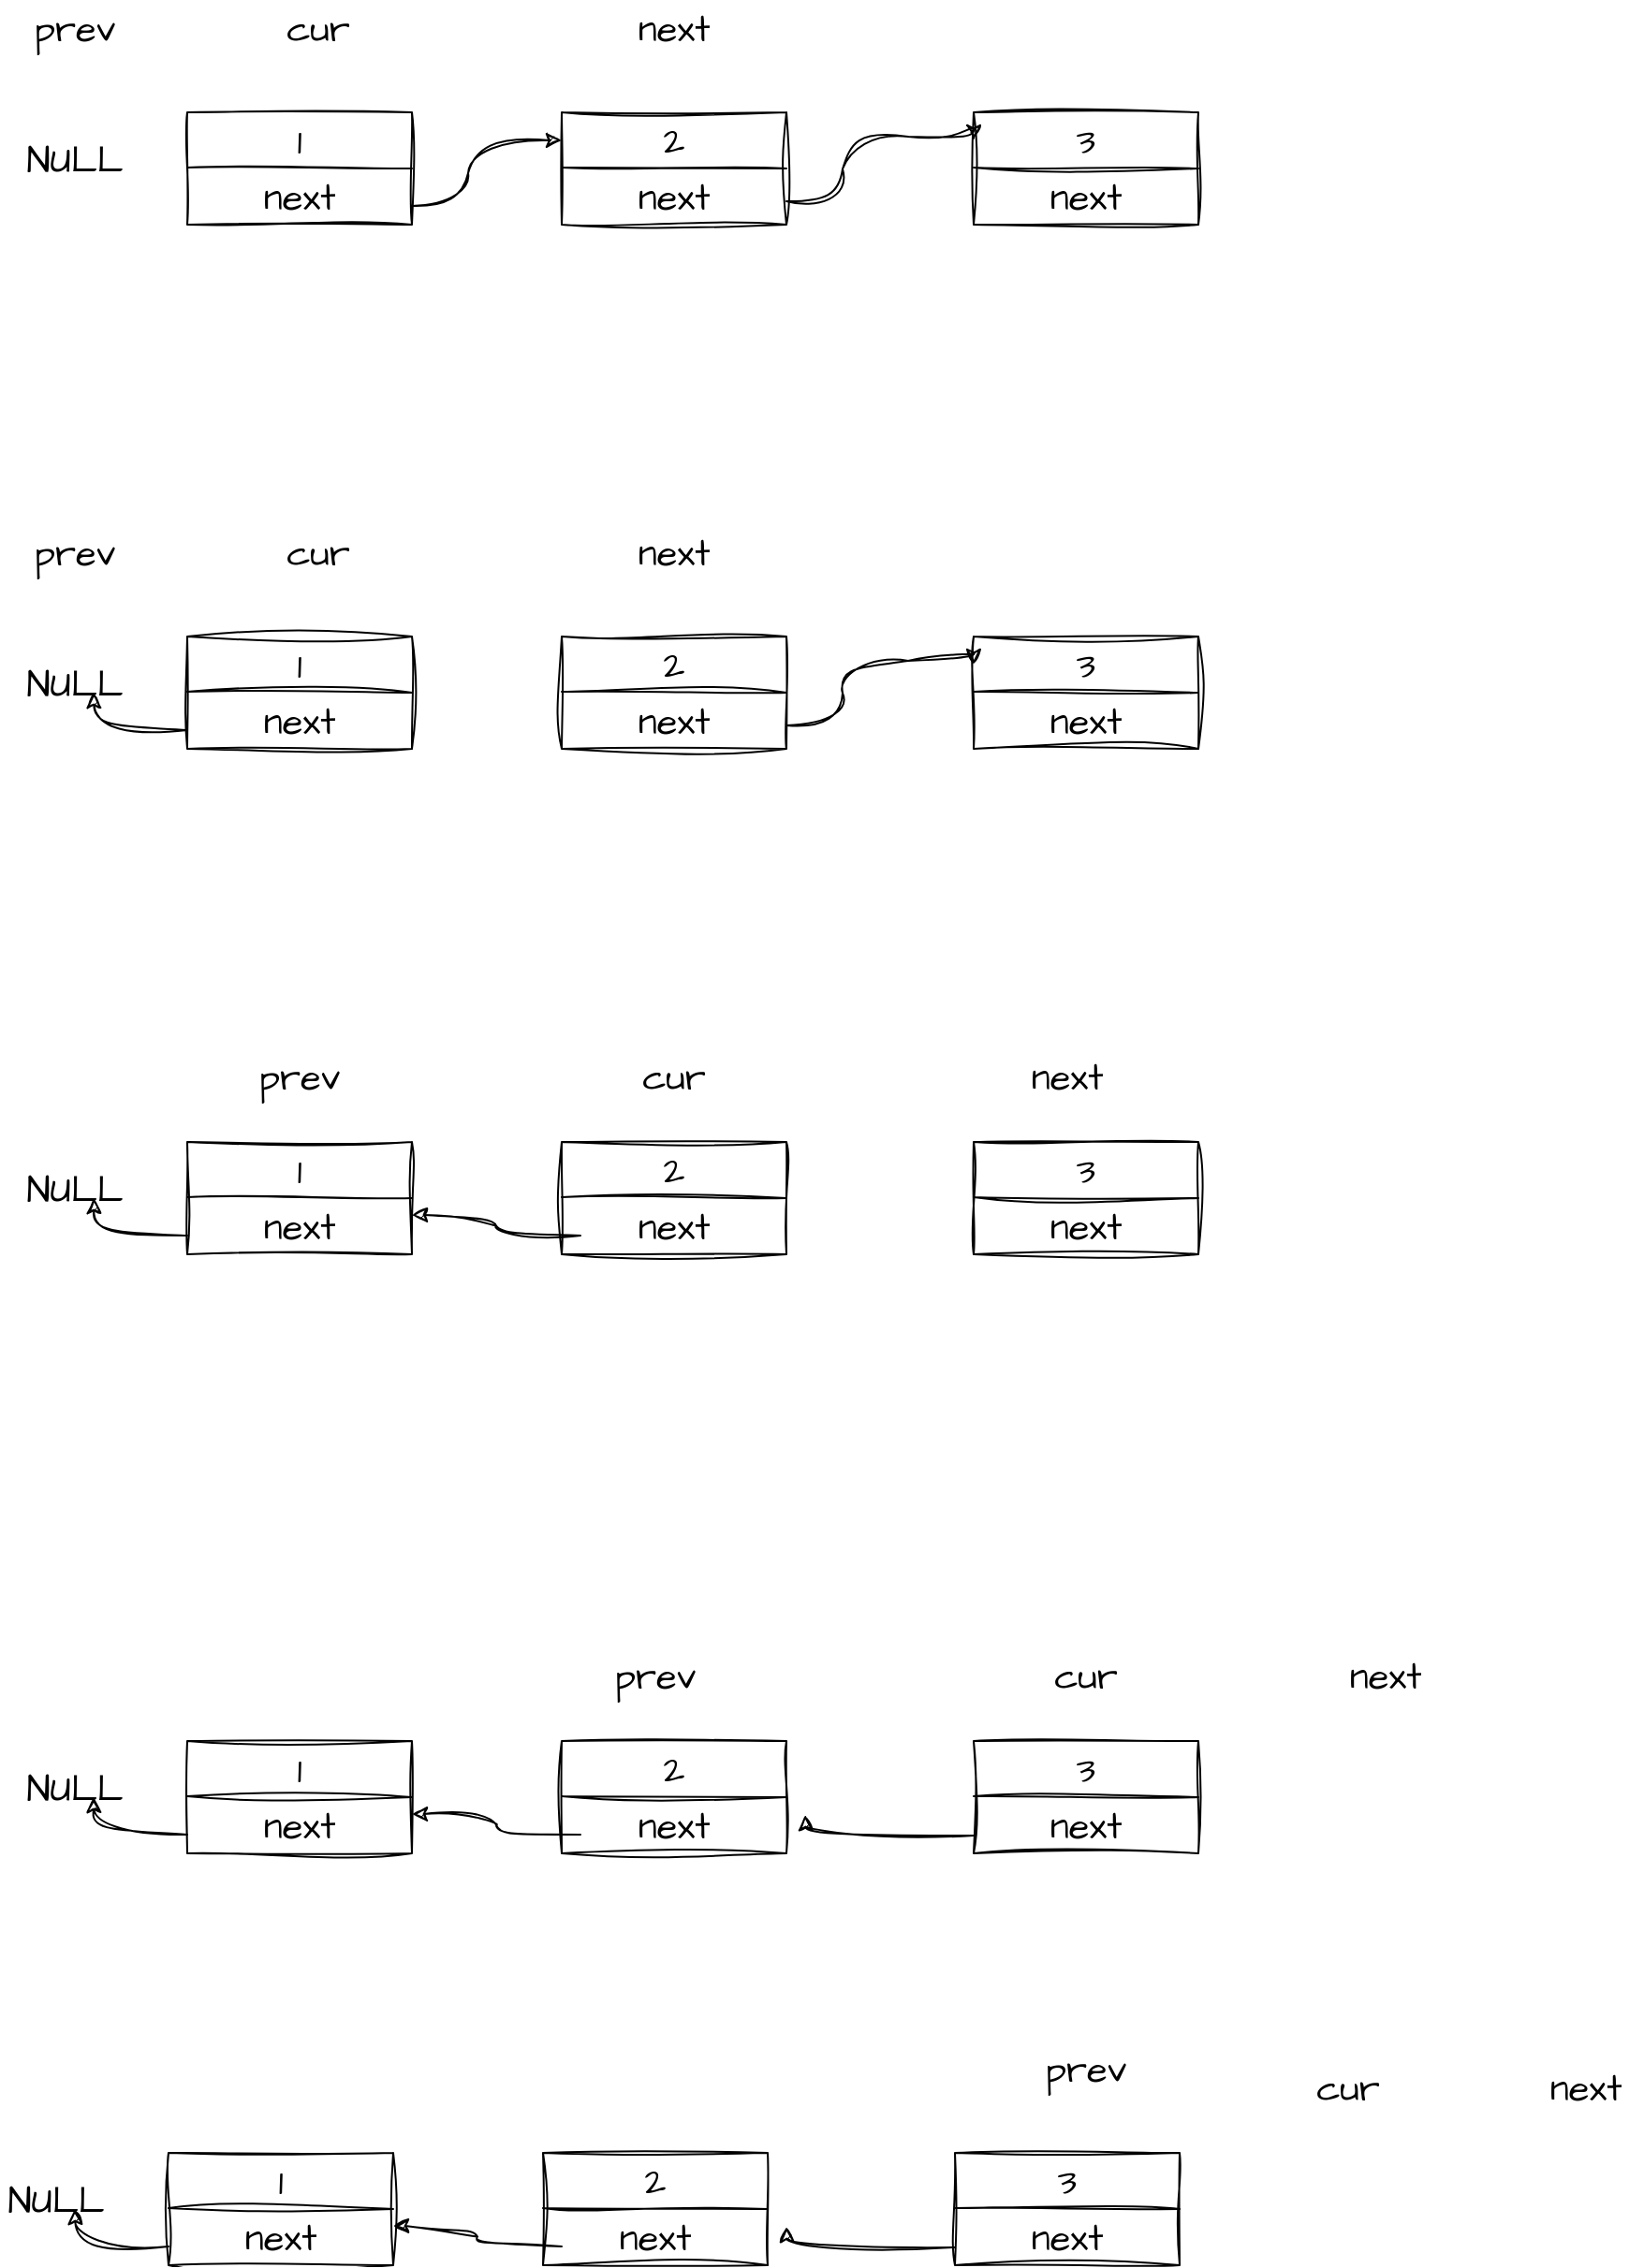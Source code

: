 <mxfile version="21.0.6" type="device"><diagram name="第 1 页" id="1_u7BaS7xR_lzAAeggaS"><mxGraphModel dx="1627" dy="834" grid="1" gridSize="10" guides="1" tooltips="1" connect="1" arrows="1" fold="1" page="1" pageScale="1" pageWidth="827" pageHeight="1169" math="0" shadow="0"><root><mxCell id="0"/><mxCell id="1" parent="0"/><mxCell id="E-S1RK4vqD3sLMnM65xo-1" value="" style="rounded=0;whiteSpace=wrap;html=1;sketch=1;hachureGap=4;jiggle=2;curveFitting=1;fontFamily=Architects Daughter;fontSource=https%3A%2F%2Ffonts.googleapis.com%2Fcss%3Ffamily%3DArchitects%2BDaughter;fontSize=20;" vertex="1" parent="1"><mxGeometry x="110" y="270" width="120" height="60" as="geometry"/></mxCell><mxCell id="E-S1RK4vqD3sLMnM65xo-4" value="" style="rounded=0;whiteSpace=wrap;html=1;sketch=1;hachureGap=4;jiggle=2;curveFitting=1;fontFamily=Architects Daughter;fontSource=https%3A%2F%2Ffonts.googleapis.com%2Fcss%3Ffamily%3DArchitects%2BDaughter;fontSize=20;" vertex="1" parent="1"><mxGeometry x="310" y="270" width="120" height="60" as="geometry"/></mxCell><mxCell id="E-S1RK4vqD3sLMnM65xo-5" value="" style="rounded=0;whiteSpace=wrap;html=1;sketch=1;hachureGap=4;jiggle=2;curveFitting=1;fontFamily=Architects Daughter;fontSource=https%3A%2F%2Ffonts.googleapis.com%2Fcss%3Ffamily%3DArchitects%2BDaughter;fontSize=20;" vertex="1" parent="1"><mxGeometry x="530" y="270" width="120" height="60" as="geometry"/></mxCell><mxCell id="E-S1RK4vqD3sLMnM65xo-17" value="" style="endArrow=none;html=1;rounded=0;sketch=1;hachureGap=4;jiggle=2;curveFitting=1;fontFamily=Architects Daughter;fontSource=https%3A%2F%2Ffonts.googleapis.com%2Fcss%3Ffamily%3DArchitects%2BDaughter;fontSize=16;" edge="1" parent="1"><mxGeometry width="50" height="50" relative="1" as="geometry"><mxPoint x="110" y="299.5" as="sourcePoint"/><mxPoint x="230" y="300" as="targetPoint"/></mxGeometry></mxCell><mxCell id="E-S1RK4vqD3sLMnM65xo-20" value="" style="endArrow=none;html=1;rounded=0;sketch=1;hachureGap=4;jiggle=2;curveFitting=1;fontFamily=Architects Daughter;fontSource=https%3A%2F%2Ffonts.googleapis.com%2Fcss%3Ffamily%3DArchitects%2BDaughter;fontSize=16;" edge="1" parent="1"><mxGeometry width="50" height="50" relative="1" as="geometry"><mxPoint x="310" y="299.5" as="sourcePoint"/><mxPoint x="430" y="300" as="targetPoint"/></mxGeometry></mxCell><mxCell id="E-S1RK4vqD3sLMnM65xo-21" value="" style="endArrow=none;html=1;rounded=0;sketch=1;hachureGap=4;jiggle=2;curveFitting=1;fontFamily=Architects Daughter;fontSource=https%3A%2F%2Ffonts.googleapis.com%2Fcss%3Ffamily%3DArchitects%2BDaughter;fontSize=16;" edge="1" parent="1"><mxGeometry width="50" height="50" relative="1" as="geometry"><mxPoint x="530" y="299.5" as="sourcePoint"/><mxPoint x="650" y="300" as="targetPoint"/></mxGeometry></mxCell><mxCell id="E-S1RK4vqD3sLMnM65xo-22" value="1" style="text;html=1;strokeColor=none;fillColor=none;align=center;verticalAlign=middle;whiteSpace=wrap;rounded=0;fontSize=20;fontFamily=Architects Daughter;" vertex="1" parent="1"><mxGeometry x="140" y="270" width="60" height="30" as="geometry"/></mxCell><mxCell id="E-S1RK4vqD3sLMnM65xo-23" value="next" style="text;html=1;strokeColor=none;fillColor=none;align=center;verticalAlign=middle;whiteSpace=wrap;rounded=0;fontSize=20;fontFamily=Architects Daughter;" vertex="1" parent="1"><mxGeometry x="140" y="300" width="60" height="30" as="geometry"/></mxCell><mxCell id="E-S1RK4vqD3sLMnM65xo-24" value="2" style="text;html=1;strokeColor=none;fillColor=none;align=center;verticalAlign=middle;whiteSpace=wrap;rounded=0;fontSize=20;fontFamily=Architects Daughter;" vertex="1" parent="1"><mxGeometry x="340" y="270" width="60" height="30" as="geometry"/></mxCell><mxCell id="E-S1RK4vqD3sLMnM65xo-25" value="next" style="text;html=1;strokeColor=none;fillColor=none;align=center;verticalAlign=middle;whiteSpace=wrap;rounded=0;fontSize=20;fontFamily=Architects Daughter;" vertex="1" parent="1"><mxGeometry x="340" y="300" width="60" height="30" as="geometry"/></mxCell><mxCell id="E-S1RK4vqD3sLMnM65xo-26" value="3" style="text;html=1;strokeColor=none;fillColor=none;align=center;verticalAlign=middle;whiteSpace=wrap;rounded=0;fontSize=20;fontFamily=Architects Daughter;" vertex="1" parent="1"><mxGeometry x="560" y="270" width="60" height="30" as="geometry"/></mxCell><mxCell id="E-S1RK4vqD3sLMnM65xo-27" value="next" style="text;html=1;strokeColor=none;fillColor=none;align=center;verticalAlign=middle;whiteSpace=wrap;rounded=0;fontSize=20;fontFamily=Architects Daughter;" vertex="1" parent="1"><mxGeometry x="560" y="300" width="60" height="30" as="geometry"/></mxCell><mxCell id="E-S1RK4vqD3sLMnM65xo-41" value="prev" style="text;html=1;strokeColor=none;fillColor=none;align=center;verticalAlign=middle;whiteSpace=wrap;rounded=0;fontSize=20;fontFamily=Architects Daughter;" vertex="1" parent="1"><mxGeometry x="20" y="210" width="60" height="30" as="geometry"/></mxCell><mxCell id="E-S1RK4vqD3sLMnM65xo-42" value="cur" style="text;html=1;strokeColor=none;fillColor=none;align=center;verticalAlign=middle;whiteSpace=wrap;rounded=0;fontSize=20;fontFamily=Architects Daughter;" vertex="1" parent="1"><mxGeometry x="150" y="210" width="60" height="30" as="geometry"/></mxCell><mxCell id="E-S1RK4vqD3sLMnM65xo-43" value="next" style="text;strokeColor=none;align=center;fillColor=none;html=1;verticalAlign=middle;whiteSpace=wrap;rounded=0;fontSize=20;fontFamily=Architects Daughter;" vertex="1" parent="1"><mxGeometry x="340" y="210" width="60" height="30" as="geometry"/></mxCell><mxCell id="E-S1RK4vqD3sLMnM65xo-45" value="NULL" style="text;html=1;strokeColor=none;fillColor=none;align=center;verticalAlign=middle;whiteSpace=wrap;rounded=0;fontSize=20;fontFamily=Architects Daughter;" vertex="1" parent="1"><mxGeometry x="20" y="280" width="60" height="30" as="geometry"/></mxCell><mxCell id="E-S1RK4vqD3sLMnM65xo-46" value="" style="endArrow=classic;html=1;rounded=0;sketch=1;hachureGap=4;jiggle=2;curveFitting=1;fontFamily=Architects Daughter;fontSource=https%3A%2F%2Ffonts.googleapis.com%2Fcss%3Ffamily%3DArchitects%2BDaughter;fontSize=16;edgeStyle=orthogonalEdgeStyle;curved=1;entryX=0;entryY=0.25;entryDx=0;entryDy=0;" edge="1" parent="1" target="E-S1RK4vqD3sLMnM65xo-4"><mxGeometry width="50" height="50" relative="1" as="geometry"><mxPoint x="230" y="320" as="sourcePoint"/><mxPoint x="280" y="270" as="targetPoint"/><Array as="points"><mxPoint x="260" y="320"/><mxPoint x="260" y="285"/></Array></mxGeometry></mxCell><mxCell id="E-S1RK4vqD3sLMnM65xo-47" value="" style="endArrow=classic;html=1;rounded=0;sketch=1;hachureGap=4;jiggle=2;curveFitting=1;fontFamily=Architects Daughter;fontSource=https%3A%2F%2Ffonts.googleapis.com%2Fcss%3Ffamily%3DArchitects%2BDaughter;fontSize=16;edgeStyle=orthogonalEdgeStyle;curved=1;entryX=0;entryY=0.25;entryDx=0;entryDy=0;" edge="1" parent="1" target="E-S1RK4vqD3sLMnM65xo-5"><mxGeometry width="50" height="50" relative="1" as="geometry"><mxPoint x="430" y="317.5" as="sourcePoint"/><mxPoint x="510" y="282.5" as="targetPoint"/><Array as="points"><mxPoint x="460" y="318"/><mxPoint x="460" y="283"/><mxPoint x="530" y="283"/></Array></mxGeometry></mxCell><mxCell id="E-S1RK4vqD3sLMnM65xo-66" value="" style="rounded=0;whiteSpace=wrap;html=1;sketch=1;hachureGap=4;jiggle=2;curveFitting=1;fontFamily=Architects Daughter;fontSource=https%3A%2F%2Ffonts.googleapis.com%2Fcss%3Ffamily%3DArchitects%2BDaughter;fontSize=20;" vertex="1" parent="1"><mxGeometry x="110" y="550" width="120" height="60" as="geometry"/></mxCell><mxCell id="E-S1RK4vqD3sLMnM65xo-67" value="" style="rounded=0;whiteSpace=wrap;html=1;sketch=1;hachureGap=4;jiggle=2;curveFitting=1;fontFamily=Architects Daughter;fontSource=https%3A%2F%2Ffonts.googleapis.com%2Fcss%3Ffamily%3DArchitects%2BDaughter;fontSize=20;" vertex="1" parent="1"><mxGeometry x="310" y="550" width="120" height="60" as="geometry"/></mxCell><mxCell id="E-S1RK4vqD3sLMnM65xo-68" value="" style="rounded=0;whiteSpace=wrap;html=1;sketch=1;hachureGap=4;jiggle=2;curveFitting=1;fontFamily=Architects Daughter;fontSource=https%3A%2F%2Ffonts.googleapis.com%2Fcss%3Ffamily%3DArchitects%2BDaughter;fontSize=20;" vertex="1" parent="1"><mxGeometry x="530" y="550" width="120" height="60" as="geometry"/></mxCell><mxCell id="E-S1RK4vqD3sLMnM65xo-69" value="" style="endArrow=none;html=1;rounded=0;sketch=1;hachureGap=4;jiggle=2;curveFitting=1;fontFamily=Architects Daughter;fontSource=https%3A%2F%2Ffonts.googleapis.com%2Fcss%3Ffamily%3DArchitects%2BDaughter;fontSize=16;" edge="1" parent="1"><mxGeometry width="50" height="50" relative="1" as="geometry"><mxPoint x="110" y="579.5" as="sourcePoint"/><mxPoint x="230" y="580" as="targetPoint"/></mxGeometry></mxCell><mxCell id="E-S1RK4vqD3sLMnM65xo-70" value="" style="endArrow=none;html=1;rounded=0;sketch=1;hachureGap=4;jiggle=2;curveFitting=1;fontFamily=Architects Daughter;fontSource=https%3A%2F%2Ffonts.googleapis.com%2Fcss%3Ffamily%3DArchitects%2BDaughter;fontSize=16;" edge="1" parent="1"><mxGeometry width="50" height="50" relative="1" as="geometry"><mxPoint x="310" y="579.5" as="sourcePoint"/><mxPoint x="430" y="580" as="targetPoint"/></mxGeometry></mxCell><mxCell id="E-S1RK4vqD3sLMnM65xo-71" value="" style="endArrow=none;html=1;rounded=0;sketch=1;hachureGap=4;jiggle=2;curveFitting=1;fontFamily=Architects Daughter;fontSource=https%3A%2F%2Ffonts.googleapis.com%2Fcss%3Ffamily%3DArchitects%2BDaughter;fontSize=16;" edge="1" parent="1"><mxGeometry width="50" height="50" relative="1" as="geometry"><mxPoint x="530" y="579.5" as="sourcePoint"/><mxPoint x="650" y="580" as="targetPoint"/></mxGeometry></mxCell><mxCell id="E-S1RK4vqD3sLMnM65xo-72" value="1" style="text;html=1;strokeColor=none;fillColor=none;align=center;verticalAlign=middle;whiteSpace=wrap;rounded=0;fontSize=20;fontFamily=Architects Daughter;" vertex="1" parent="1"><mxGeometry x="140" y="550" width="60" height="30" as="geometry"/></mxCell><mxCell id="E-S1RK4vqD3sLMnM65xo-73" value="next" style="text;html=1;strokeColor=none;fillColor=none;align=center;verticalAlign=middle;whiteSpace=wrap;rounded=0;fontSize=20;fontFamily=Architects Daughter;" vertex="1" parent="1"><mxGeometry x="140" y="580" width="60" height="30" as="geometry"/></mxCell><mxCell id="E-S1RK4vqD3sLMnM65xo-74" value="2" style="text;html=1;strokeColor=none;fillColor=none;align=center;verticalAlign=middle;whiteSpace=wrap;rounded=0;fontSize=20;fontFamily=Architects Daughter;" vertex="1" parent="1"><mxGeometry x="340" y="550" width="60" height="30" as="geometry"/></mxCell><mxCell id="E-S1RK4vqD3sLMnM65xo-75" value="next" style="text;html=1;strokeColor=none;fillColor=none;align=center;verticalAlign=middle;whiteSpace=wrap;rounded=0;fontSize=20;fontFamily=Architects Daughter;" vertex="1" parent="1"><mxGeometry x="340" y="580" width="60" height="30" as="geometry"/></mxCell><mxCell id="E-S1RK4vqD3sLMnM65xo-76" value="3" style="text;html=1;strokeColor=none;fillColor=none;align=center;verticalAlign=middle;whiteSpace=wrap;rounded=0;fontSize=20;fontFamily=Architects Daughter;" vertex="1" parent="1"><mxGeometry x="560" y="550" width="60" height="30" as="geometry"/></mxCell><mxCell id="E-S1RK4vqD3sLMnM65xo-77" value="next" style="text;html=1;strokeColor=none;fillColor=none;align=center;verticalAlign=middle;whiteSpace=wrap;rounded=0;fontSize=20;fontFamily=Architects Daughter;" vertex="1" parent="1"><mxGeometry x="560" y="580" width="60" height="30" as="geometry"/></mxCell><mxCell id="E-S1RK4vqD3sLMnM65xo-78" value="prev" style="text;html=1;strokeColor=none;fillColor=none;align=center;verticalAlign=middle;whiteSpace=wrap;rounded=0;fontSize=20;fontFamily=Architects Daughter;" vertex="1" parent="1"><mxGeometry x="20" y="490" width="60" height="30" as="geometry"/></mxCell><mxCell id="E-S1RK4vqD3sLMnM65xo-79" value="cur" style="text;html=1;strokeColor=none;fillColor=none;align=center;verticalAlign=middle;whiteSpace=wrap;rounded=0;fontSize=20;fontFamily=Architects Daughter;" vertex="1" parent="1"><mxGeometry x="150" y="490" width="60" height="30" as="geometry"/></mxCell><mxCell id="E-S1RK4vqD3sLMnM65xo-80" value="next" style="text;strokeColor=none;align=center;fillColor=none;html=1;verticalAlign=middle;whiteSpace=wrap;rounded=0;fontSize=20;fontFamily=Architects Daughter;" vertex="1" parent="1"><mxGeometry x="340" y="490" width="60" height="30" as="geometry"/></mxCell><mxCell id="E-S1RK4vqD3sLMnM65xo-81" value="NULL" style="text;html=1;strokeColor=none;fillColor=none;align=center;verticalAlign=middle;whiteSpace=wrap;rounded=0;fontSize=20;fontFamily=Architects Daughter;" vertex="1" parent="1"><mxGeometry x="20" y="560" width="60" height="30" as="geometry"/></mxCell><mxCell id="E-S1RK4vqD3sLMnM65xo-83" value="" style="endArrow=classic;html=1;rounded=0;sketch=1;hachureGap=4;jiggle=2;curveFitting=1;fontFamily=Architects Daughter;fontSource=https%3A%2F%2Ffonts.googleapis.com%2Fcss%3Ffamily%3DArchitects%2BDaughter;fontSize=16;edgeStyle=orthogonalEdgeStyle;curved=1;entryX=0;entryY=0.25;entryDx=0;entryDy=0;" edge="1" parent="1" target="E-S1RK4vqD3sLMnM65xo-68"><mxGeometry width="50" height="50" relative="1" as="geometry"><mxPoint x="430" y="597.5" as="sourcePoint"/><mxPoint x="510" y="562.5" as="targetPoint"/><Array as="points"><mxPoint x="460" y="598"/><mxPoint x="460" y="563"/><mxPoint x="530" y="563"/></Array></mxGeometry></mxCell><mxCell id="E-S1RK4vqD3sLMnM65xo-85" value="" style="endArrow=classic;html=1;rounded=0;sketch=1;hachureGap=4;jiggle=2;curveFitting=1;fontFamily=Architects Daughter;fontSource=https%3A%2F%2Ffonts.googleapis.com%2Fcss%3Ffamily%3DArchitects%2BDaughter;fontSize=16;edgeStyle=orthogonalEdgeStyle;curved=1;" edge="1" parent="1"><mxGeometry width="50" height="50" relative="1" as="geometry"><mxPoint x="110" y="600" as="sourcePoint"/><mxPoint x="60" y="580" as="targetPoint"/></mxGeometry></mxCell><mxCell id="E-S1RK4vqD3sLMnM65xo-88" value="" style="rounded=0;whiteSpace=wrap;html=1;sketch=1;hachureGap=4;jiggle=2;curveFitting=1;fontFamily=Architects Daughter;fontSource=https%3A%2F%2Ffonts.googleapis.com%2Fcss%3Ffamily%3DArchitects%2BDaughter;fontSize=20;" vertex="1" parent="1"><mxGeometry x="110" y="820" width="120" height="60" as="geometry"/></mxCell><mxCell id="E-S1RK4vqD3sLMnM65xo-89" value="" style="rounded=0;whiteSpace=wrap;html=1;sketch=1;hachureGap=4;jiggle=2;curveFitting=1;fontFamily=Architects Daughter;fontSource=https%3A%2F%2Ffonts.googleapis.com%2Fcss%3Ffamily%3DArchitects%2BDaughter;fontSize=20;" vertex="1" parent="1"><mxGeometry x="310" y="820" width="120" height="60" as="geometry"/></mxCell><mxCell id="E-S1RK4vqD3sLMnM65xo-90" value="" style="rounded=0;whiteSpace=wrap;html=1;sketch=1;hachureGap=4;jiggle=2;curveFitting=1;fontFamily=Architects Daughter;fontSource=https%3A%2F%2Ffonts.googleapis.com%2Fcss%3Ffamily%3DArchitects%2BDaughter;fontSize=20;" vertex="1" parent="1"><mxGeometry x="530" y="820" width="120" height="60" as="geometry"/></mxCell><mxCell id="E-S1RK4vqD3sLMnM65xo-91" value="" style="endArrow=none;html=1;rounded=0;sketch=1;hachureGap=4;jiggle=2;curveFitting=1;fontFamily=Architects Daughter;fontSource=https%3A%2F%2Ffonts.googleapis.com%2Fcss%3Ffamily%3DArchitects%2BDaughter;fontSize=16;" edge="1" parent="1"><mxGeometry width="50" height="50" relative="1" as="geometry"><mxPoint x="110" y="849.5" as="sourcePoint"/><mxPoint x="230" y="850" as="targetPoint"/></mxGeometry></mxCell><mxCell id="E-S1RK4vqD3sLMnM65xo-92" value="" style="endArrow=none;html=1;rounded=0;sketch=1;hachureGap=4;jiggle=2;curveFitting=1;fontFamily=Architects Daughter;fontSource=https%3A%2F%2Ffonts.googleapis.com%2Fcss%3Ffamily%3DArchitects%2BDaughter;fontSize=16;" edge="1" parent="1"><mxGeometry width="50" height="50" relative="1" as="geometry"><mxPoint x="310" y="849.5" as="sourcePoint"/><mxPoint x="430" y="850" as="targetPoint"/></mxGeometry></mxCell><mxCell id="E-S1RK4vqD3sLMnM65xo-93" value="" style="endArrow=none;html=1;rounded=0;sketch=1;hachureGap=4;jiggle=2;curveFitting=1;fontFamily=Architects Daughter;fontSource=https%3A%2F%2Ffonts.googleapis.com%2Fcss%3Ffamily%3DArchitects%2BDaughter;fontSize=16;" edge="1" parent="1"><mxGeometry width="50" height="50" relative="1" as="geometry"><mxPoint x="530" y="849.5" as="sourcePoint"/><mxPoint x="650" y="850" as="targetPoint"/></mxGeometry></mxCell><mxCell id="E-S1RK4vqD3sLMnM65xo-94" value="1" style="text;html=1;strokeColor=none;fillColor=none;align=center;verticalAlign=middle;whiteSpace=wrap;rounded=0;fontSize=20;fontFamily=Architects Daughter;" vertex="1" parent="1"><mxGeometry x="140" y="820" width="60" height="30" as="geometry"/></mxCell><mxCell id="E-S1RK4vqD3sLMnM65xo-95" value="next" style="text;html=1;strokeColor=none;fillColor=none;align=center;verticalAlign=middle;whiteSpace=wrap;rounded=0;fontSize=20;fontFamily=Architects Daughter;" vertex="1" parent="1"><mxGeometry x="140" y="850" width="60" height="30" as="geometry"/></mxCell><mxCell id="E-S1RK4vqD3sLMnM65xo-96" value="2" style="text;html=1;strokeColor=none;fillColor=none;align=center;verticalAlign=middle;whiteSpace=wrap;rounded=0;fontSize=20;fontFamily=Architects Daughter;" vertex="1" parent="1"><mxGeometry x="340" y="820" width="60" height="30" as="geometry"/></mxCell><mxCell id="E-S1RK4vqD3sLMnM65xo-97" value="next" style="text;html=1;strokeColor=none;fillColor=none;align=center;verticalAlign=middle;whiteSpace=wrap;rounded=0;fontSize=20;fontFamily=Architects Daughter;" vertex="1" parent="1"><mxGeometry x="340" y="850" width="60" height="30" as="geometry"/></mxCell><mxCell id="E-S1RK4vqD3sLMnM65xo-98" value="3" style="text;html=1;strokeColor=none;fillColor=none;align=center;verticalAlign=middle;whiteSpace=wrap;rounded=0;fontSize=20;fontFamily=Architects Daughter;" vertex="1" parent="1"><mxGeometry x="560" y="820" width="60" height="30" as="geometry"/></mxCell><mxCell id="E-S1RK4vqD3sLMnM65xo-99" value="next" style="text;html=1;strokeColor=none;fillColor=none;align=center;verticalAlign=middle;whiteSpace=wrap;rounded=0;fontSize=20;fontFamily=Architects Daughter;" vertex="1" parent="1"><mxGeometry x="560" y="850" width="60" height="30" as="geometry"/></mxCell><mxCell id="E-S1RK4vqD3sLMnM65xo-100" value="prev" style="text;html=1;strokeColor=none;fillColor=none;align=center;verticalAlign=middle;whiteSpace=wrap;rounded=0;fontSize=20;fontFamily=Architects Daughter;" vertex="1" parent="1"><mxGeometry x="140" y="770" width="60" height="30" as="geometry"/></mxCell><mxCell id="E-S1RK4vqD3sLMnM65xo-101" value="cur" style="text;html=1;strokeColor=none;fillColor=none;align=center;verticalAlign=middle;whiteSpace=wrap;rounded=0;fontSize=20;fontFamily=Architects Daughter;" vertex="1" parent="1"><mxGeometry x="340" y="770" width="60" height="30" as="geometry"/></mxCell><mxCell id="E-S1RK4vqD3sLMnM65xo-102" value="next" style="text;strokeColor=none;align=center;fillColor=none;html=1;verticalAlign=middle;whiteSpace=wrap;rounded=0;fontSize=20;fontFamily=Architects Daughter;" vertex="1" parent="1"><mxGeometry x="720" y="1090" width="60" height="30" as="geometry"/></mxCell><mxCell id="E-S1RK4vqD3sLMnM65xo-103" value="NULL" style="text;html=1;strokeColor=none;fillColor=none;align=center;verticalAlign=middle;whiteSpace=wrap;rounded=0;fontSize=20;fontFamily=Architects Daughter;" vertex="1" parent="1"><mxGeometry x="20" y="830" width="60" height="30" as="geometry"/></mxCell><mxCell id="E-S1RK4vqD3sLMnM65xo-105" value="" style="endArrow=classic;html=1;rounded=0;sketch=1;hachureGap=4;jiggle=2;curveFitting=1;fontFamily=Architects Daughter;fontSource=https%3A%2F%2Ffonts.googleapis.com%2Fcss%3Ffamily%3DArchitects%2BDaughter;fontSize=16;edgeStyle=orthogonalEdgeStyle;curved=1;" edge="1" parent="1"><mxGeometry width="50" height="50" relative="1" as="geometry"><mxPoint x="110" y="870" as="sourcePoint"/><mxPoint x="60" y="850" as="targetPoint"/></mxGeometry></mxCell><mxCell id="E-S1RK4vqD3sLMnM65xo-106" value="" style="endArrow=classic;html=1;rounded=0;sketch=1;hachureGap=4;jiggle=2;curveFitting=1;fontFamily=Architects Daughter;fontSource=https%3A%2F%2Ffonts.googleapis.com%2Fcss%3Ffamily%3DArchitects%2BDaughter;fontSize=16;edgeStyle=orthogonalEdgeStyle;curved=1;entryX=1;entryY=0.65;entryDx=0;entryDy=0;entryPerimeter=0;" edge="1" parent="1" target="E-S1RK4vqD3sLMnM65xo-88"><mxGeometry width="50" height="50" relative="1" as="geometry"><mxPoint x="320" y="870" as="sourcePoint"/><mxPoint x="270" y="850" as="targetPoint"/></mxGeometry></mxCell><mxCell id="E-S1RK4vqD3sLMnM65xo-124" value="" style="rounded=0;whiteSpace=wrap;html=1;sketch=1;hachureGap=4;jiggle=2;curveFitting=1;fontFamily=Architects Daughter;fontSource=https%3A%2F%2Ffonts.googleapis.com%2Fcss%3Ffamily%3DArchitects%2BDaughter;fontSize=20;" vertex="1" parent="1"><mxGeometry x="110" y="1140" width="120" height="60" as="geometry"/></mxCell><mxCell id="E-S1RK4vqD3sLMnM65xo-125" value="" style="rounded=0;whiteSpace=wrap;html=1;sketch=1;hachureGap=4;jiggle=2;curveFitting=1;fontFamily=Architects Daughter;fontSource=https%3A%2F%2Ffonts.googleapis.com%2Fcss%3Ffamily%3DArchitects%2BDaughter;fontSize=20;" vertex="1" parent="1"><mxGeometry x="310" y="1140" width="120" height="60" as="geometry"/></mxCell><mxCell id="E-S1RK4vqD3sLMnM65xo-126" value="" style="rounded=0;whiteSpace=wrap;html=1;sketch=1;hachureGap=4;jiggle=2;curveFitting=1;fontFamily=Architects Daughter;fontSource=https%3A%2F%2Ffonts.googleapis.com%2Fcss%3Ffamily%3DArchitects%2BDaughter;fontSize=20;" vertex="1" parent="1"><mxGeometry x="530" y="1140" width="120" height="60" as="geometry"/></mxCell><mxCell id="E-S1RK4vqD3sLMnM65xo-127" value="" style="endArrow=none;html=1;rounded=0;sketch=1;hachureGap=4;jiggle=2;curveFitting=1;fontFamily=Architects Daughter;fontSource=https%3A%2F%2Ffonts.googleapis.com%2Fcss%3Ffamily%3DArchitects%2BDaughter;fontSize=16;" edge="1" parent="1"><mxGeometry width="50" height="50" relative="1" as="geometry"><mxPoint x="110" y="1169.5" as="sourcePoint"/><mxPoint x="230" y="1170" as="targetPoint"/></mxGeometry></mxCell><mxCell id="E-S1RK4vqD3sLMnM65xo-128" value="" style="endArrow=none;html=1;rounded=0;sketch=1;hachureGap=4;jiggle=2;curveFitting=1;fontFamily=Architects Daughter;fontSource=https%3A%2F%2Ffonts.googleapis.com%2Fcss%3Ffamily%3DArchitects%2BDaughter;fontSize=16;" edge="1" parent="1"><mxGeometry width="50" height="50" relative="1" as="geometry"><mxPoint x="310" y="1169.5" as="sourcePoint"/><mxPoint x="430" y="1170" as="targetPoint"/></mxGeometry></mxCell><mxCell id="E-S1RK4vqD3sLMnM65xo-129" value="" style="endArrow=none;html=1;rounded=0;sketch=1;hachureGap=4;jiggle=2;curveFitting=1;fontFamily=Architects Daughter;fontSource=https%3A%2F%2Ffonts.googleapis.com%2Fcss%3Ffamily%3DArchitects%2BDaughter;fontSize=16;" edge="1" parent="1"><mxGeometry width="50" height="50" relative="1" as="geometry"><mxPoint x="530" y="1169.5" as="sourcePoint"/><mxPoint x="650" y="1170" as="targetPoint"/></mxGeometry></mxCell><mxCell id="E-S1RK4vqD3sLMnM65xo-130" value="1" style="text;html=1;strokeColor=none;fillColor=none;align=center;verticalAlign=middle;whiteSpace=wrap;rounded=0;fontSize=20;fontFamily=Architects Daughter;" vertex="1" parent="1"><mxGeometry x="140" y="1140" width="60" height="30" as="geometry"/></mxCell><mxCell id="E-S1RK4vqD3sLMnM65xo-131" value="next" style="text;html=1;strokeColor=none;fillColor=none;align=center;verticalAlign=middle;whiteSpace=wrap;rounded=0;fontSize=20;fontFamily=Architects Daughter;" vertex="1" parent="1"><mxGeometry x="140" y="1170" width="60" height="30" as="geometry"/></mxCell><mxCell id="E-S1RK4vqD3sLMnM65xo-132" value="2" style="text;html=1;strokeColor=none;fillColor=none;align=center;verticalAlign=middle;whiteSpace=wrap;rounded=0;fontSize=20;fontFamily=Architects Daughter;" vertex="1" parent="1"><mxGeometry x="340" y="1140" width="60" height="30" as="geometry"/></mxCell><mxCell id="E-S1RK4vqD3sLMnM65xo-133" value="next" style="text;html=1;strokeColor=none;fillColor=none;align=center;verticalAlign=middle;whiteSpace=wrap;rounded=0;fontSize=20;fontFamily=Architects Daughter;" vertex="1" parent="1"><mxGeometry x="340" y="1170" width="60" height="30" as="geometry"/></mxCell><mxCell id="E-S1RK4vqD3sLMnM65xo-134" value="3" style="text;html=1;strokeColor=none;fillColor=none;align=center;verticalAlign=middle;whiteSpace=wrap;rounded=0;fontSize=20;fontFamily=Architects Daughter;" vertex="1" parent="1"><mxGeometry x="560" y="1140" width="60" height="30" as="geometry"/></mxCell><mxCell id="E-S1RK4vqD3sLMnM65xo-135" value="next" style="text;html=1;strokeColor=none;fillColor=none;align=center;verticalAlign=middle;whiteSpace=wrap;rounded=0;fontSize=20;fontFamily=Architects Daughter;" vertex="1" parent="1"><mxGeometry x="560" y="1170" width="60" height="30" as="geometry"/></mxCell><mxCell id="E-S1RK4vqD3sLMnM65xo-136" value="prev" style="text;html=1;strokeColor=none;fillColor=none;align=center;verticalAlign=middle;whiteSpace=wrap;rounded=0;fontSize=20;fontFamily=Architects Daughter;" vertex="1" parent="1"><mxGeometry x="330" y="1090" width="60" height="30" as="geometry"/></mxCell><mxCell id="E-S1RK4vqD3sLMnM65xo-137" value="cur" style="text;html=1;strokeColor=none;fillColor=none;align=center;verticalAlign=middle;whiteSpace=wrap;rounded=0;fontSize=20;fontFamily=Architects Daughter;" vertex="1" parent="1"><mxGeometry x="560" y="1090" width="60" height="30" as="geometry"/></mxCell><mxCell id="E-S1RK4vqD3sLMnM65xo-138" value="NULL" style="text;html=1;strokeColor=none;fillColor=none;align=center;verticalAlign=middle;whiteSpace=wrap;rounded=0;fontSize=20;fontFamily=Architects Daughter;" vertex="1" parent="1"><mxGeometry x="20" y="1150" width="60" height="30" as="geometry"/></mxCell><mxCell id="E-S1RK4vqD3sLMnM65xo-139" value="" style="endArrow=classic;html=1;rounded=0;sketch=1;hachureGap=4;jiggle=2;curveFitting=1;fontFamily=Architects Daughter;fontSource=https%3A%2F%2Ffonts.googleapis.com%2Fcss%3Ffamily%3DArchitects%2BDaughter;fontSize=16;edgeStyle=orthogonalEdgeStyle;curved=1;" edge="1" parent="1"><mxGeometry width="50" height="50" relative="1" as="geometry"><mxPoint x="110" y="1190" as="sourcePoint"/><mxPoint x="60" y="1170" as="targetPoint"/></mxGeometry></mxCell><mxCell id="E-S1RK4vqD3sLMnM65xo-140" value="" style="endArrow=classic;html=1;rounded=0;sketch=1;hachureGap=4;jiggle=2;curveFitting=1;fontFamily=Architects Daughter;fontSource=https%3A%2F%2Ffonts.googleapis.com%2Fcss%3Ffamily%3DArchitects%2BDaughter;fontSize=16;edgeStyle=orthogonalEdgeStyle;curved=1;entryX=1;entryY=0.65;entryDx=0;entryDy=0;entryPerimeter=0;" edge="1" parent="1" target="E-S1RK4vqD3sLMnM65xo-124"><mxGeometry width="50" height="50" relative="1" as="geometry"><mxPoint x="320" y="1190" as="sourcePoint"/><mxPoint x="270" y="1170" as="targetPoint"/></mxGeometry></mxCell><mxCell id="E-S1RK4vqD3sLMnM65xo-141" value="" style="endArrow=classic;html=1;rounded=0;sketch=1;hachureGap=4;jiggle=2;curveFitting=1;fontFamily=Architects Daughter;fontSource=https%3A%2F%2Ffonts.googleapis.com%2Fcss%3Ffamily%3DArchitects%2BDaughter;fontSize=16;edgeStyle=orthogonalEdgeStyle;curved=1;entryX=1;entryY=0.65;entryDx=0;entryDy=0;entryPerimeter=0;" edge="1" parent="1"><mxGeometry width="50" height="50" relative="1" as="geometry"><mxPoint x="530" y="1190.5" as="sourcePoint"/><mxPoint x="440" y="1179.5" as="targetPoint"/></mxGeometry></mxCell><mxCell id="E-S1RK4vqD3sLMnM65xo-142" value="next" style="text;strokeColor=none;align=center;fillColor=none;html=1;verticalAlign=middle;whiteSpace=wrap;rounded=0;fontSize=20;fontFamily=Architects Daughter;" vertex="1" parent="1"><mxGeometry x="550" y="770" width="60" height="30" as="geometry"/></mxCell><mxCell id="E-S1RK4vqD3sLMnM65xo-162" value="next" style="text;strokeColor=none;align=center;fillColor=none;html=1;verticalAlign=middle;whiteSpace=wrap;rounded=0;fontSize=20;fontFamily=Architects Daughter;" vertex="1" parent="1"><mxGeometry x="827" y="1310" width="60" height="30" as="geometry"/></mxCell><mxCell id="E-S1RK4vqD3sLMnM65xo-163" value="" style="rounded=0;whiteSpace=wrap;html=1;sketch=1;hachureGap=4;jiggle=2;curveFitting=1;fontFamily=Architects Daughter;fontSource=https%3A%2F%2Ffonts.googleapis.com%2Fcss%3Ffamily%3DArchitects%2BDaughter;fontSize=20;" vertex="1" parent="1"><mxGeometry x="100" y="1360" width="120" height="60" as="geometry"/></mxCell><mxCell id="E-S1RK4vqD3sLMnM65xo-164" value="" style="rounded=0;whiteSpace=wrap;html=1;sketch=1;hachureGap=4;jiggle=2;curveFitting=1;fontFamily=Architects Daughter;fontSource=https%3A%2F%2Ffonts.googleapis.com%2Fcss%3Ffamily%3DArchitects%2BDaughter;fontSize=20;" vertex="1" parent="1"><mxGeometry x="300" y="1360" width="120" height="60" as="geometry"/></mxCell><mxCell id="E-S1RK4vqD3sLMnM65xo-165" value="" style="rounded=0;whiteSpace=wrap;html=1;sketch=1;hachureGap=4;jiggle=2;curveFitting=1;fontFamily=Architects Daughter;fontSource=https%3A%2F%2Ffonts.googleapis.com%2Fcss%3Ffamily%3DArchitects%2BDaughter;fontSize=20;" vertex="1" parent="1"><mxGeometry x="520" y="1360" width="120" height="60" as="geometry"/></mxCell><mxCell id="E-S1RK4vqD3sLMnM65xo-166" value="" style="endArrow=none;html=1;rounded=0;sketch=1;hachureGap=4;jiggle=2;curveFitting=1;fontFamily=Architects Daughter;fontSource=https%3A%2F%2Ffonts.googleapis.com%2Fcss%3Ffamily%3DArchitects%2BDaughter;fontSize=16;" edge="1" parent="1"><mxGeometry width="50" height="50" relative="1" as="geometry"><mxPoint x="100" y="1389.5" as="sourcePoint"/><mxPoint x="220" y="1390" as="targetPoint"/></mxGeometry></mxCell><mxCell id="E-S1RK4vqD3sLMnM65xo-167" value="" style="endArrow=none;html=1;rounded=0;sketch=1;hachureGap=4;jiggle=2;curveFitting=1;fontFamily=Architects Daughter;fontSource=https%3A%2F%2Ffonts.googleapis.com%2Fcss%3Ffamily%3DArchitects%2BDaughter;fontSize=16;" edge="1" parent="1"><mxGeometry width="50" height="50" relative="1" as="geometry"><mxPoint x="300" y="1389.5" as="sourcePoint"/><mxPoint x="420" y="1390" as="targetPoint"/></mxGeometry></mxCell><mxCell id="E-S1RK4vqD3sLMnM65xo-168" value="" style="endArrow=none;html=1;rounded=0;sketch=1;hachureGap=4;jiggle=2;curveFitting=1;fontFamily=Architects Daughter;fontSource=https%3A%2F%2Ffonts.googleapis.com%2Fcss%3Ffamily%3DArchitects%2BDaughter;fontSize=16;" edge="1" parent="1"><mxGeometry width="50" height="50" relative="1" as="geometry"><mxPoint x="520" y="1389.5" as="sourcePoint"/><mxPoint x="640" y="1390" as="targetPoint"/></mxGeometry></mxCell><mxCell id="E-S1RK4vqD3sLMnM65xo-169" value="1" style="text;html=1;strokeColor=none;fillColor=none;align=center;verticalAlign=middle;whiteSpace=wrap;rounded=0;fontSize=20;fontFamily=Architects Daughter;" vertex="1" parent="1"><mxGeometry x="130" y="1360" width="60" height="30" as="geometry"/></mxCell><mxCell id="E-S1RK4vqD3sLMnM65xo-170" value="next" style="text;html=1;strokeColor=none;fillColor=none;align=center;verticalAlign=middle;whiteSpace=wrap;rounded=0;fontSize=20;fontFamily=Architects Daughter;" vertex="1" parent="1"><mxGeometry x="130" y="1390" width="60" height="30" as="geometry"/></mxCell><mxCell id="E-S1RK4vqD3sLMnM65xo-171" value="2" style="text;html=1;strokeColor=none;fillColor=none;align=center;verticalAlign=middle;whiteSpace=wrap;rounded=0;fontSize=20;fontFamily=Architects Daughter;" vertex="1" parent="1"><mxGeometry x="330" y="1360" width="60" height="30" as="geometry"/></mxCell><mxCell id="E-S1RK4vqD3sLMnM65xo-172" value="next" style="text;html=1;strokeColor=none;fillColor=none;align=center;verticalAlign=middle;whiteSpace=wrap;rounded=0;fontSize=20;fontFamily=Architects Daughter;" vertex="1" parent="1"><mxGeometry x="330" y="1390" width="60" height="30" as="geometry"/></mxCell><mxCell id="E-S1RK4vqD3sLMnM65xo-173" value="3" style="text;html=1;strokeColor=none;fillColor=none;align=center;verticalAlign=middle;whiteSpace=wrap;rounded=0;fontSize=20;fontFamily=Architects Daughter;" vertex="1" parent="1"><mxGeometry x="550" y="1360" width="60" height="30" as="geometry"/></mxCell><mxCell id="E-S1RK4vqD3sLMnM65xo-174" value="next" style="text;html=1;strokeColor=none;fillColor=none;align=center;verticalAlign=middle;whiteSpace=wrap;rounded=0;fontSize=20;fontFamily=Architects Daughter;" vertex="1" parent="1"><mxGeometry x="550" y="1390" width="60" height="30" as="geometry"/></mxCell><mxCell id="E-S1RK4vqD3sLMnM65xo-175" value="prev" style="text;html=1;strokeColor=none;fillColor=none;align=center;verticalAlign=middle;whiteSpace=wrap;rounded=0;fontSize=20;fontFamily=Architects Daughter;" vertex="1" parent="1"><mxGeometry x="560" y="1300" width="60" height="30" as="geometry"/></mxCell><mxCell id="E-S1RK4vqD3sLMnM65xo-176" value="cur" style="text;html=1;strokeColor=none;fillColor=none;align=center;verticalAlign=middle;whiteSpace=wrap;rounded=0;fontSize=20;fontFamily=Architects Daughter;" vertex="1" parent="1"><mxGeometry x="700" y="1310" width="60" height="30" as="geometry"/></mxCell><mxCell id="E-S1RK4vqD3sLMnM65xo-177" value="NULL" style="text;html=1;strokeColor=none;fillColor=none;align=center;verticalAlign=middle;whiteSpace=wrap;rounded=0;fontSize=20;fontFamily=Architects Daughter;" vertex="1" parent="1"><mxGeometry x="10" y="1370" width="60" height="30" as="geometry"/></mxCell><mxCell id="E-S1RK4vqD3sLMnM65xo-178" value="" style="endArrow=classic;html=1;rounded=0;sketch=1;hachureGap=4;jiggle=2;curveFitting=1;fontFamily=Architects Daughter;fontSource=https%3A%2F%2Ffonts.googleapis.com%2Fcss%3Ffamily%3DArchitects%2BDaughter;fontSize=16;edgeStyle=orthogonalEdgeStyle;curved=1;" edge="1" parent="1"><mxGeometry width="50" height="50" relative="1" as="geometry"><mxPoint x="100" y="1410" as="sourcePoint"/><mxPoint x="50" y="1390" as="targetPoint"/></mxGeometry></mxCell><mxCell id="E-S1RK4vqD3sLMnM65xo-179" value="" style="endArrow=classic;html=1;rounded=0;sketch=1;hachureGap=4;jiggle=2;curveFitting=1;fontFamily=Architects Daughter;fontSource=https%3A%2F%2Ffonts.googleapis.com%2Fcss%3Ffamily%3DArchitects%2BDaughter;fontSize=16;edgeStyle=orthogonalEdgeStyle;curved=1;entryX=1;entryY=0.65;entryDx=0;entryDy=0;entryPerimeter=0;" edge="1" parent="1" target="E-S1RK4vqD3sLMnM65xo-163"><mxGeometry width="50" height="50" relative="1" as="geometry"><mxPoint x="310" y="1410" as="sourcePoint"/><mxPoint x="260" y="1390" as="targetPoint"/></mxGeometry></mxCell><mxCell id="E-S1RK4vqD3sLMnM65xo-180" value="" style="endArrow=classic;html=1;rounded=0;sketch=1;hachureGap=4;jiggle=2;curveFitting=1;fontFamily=Architects Daughter;fontSource=https%3A%2F%2Ffonts.googleapis.com%2Fcss%3Ffamily%3DArchitects%2BDaughter;fontSize=16;edgeStyle=orthogonalEdgeStyle;curved=1;entryX=1;entryY=0.65;entryDx=0;entryDy=0;entryPerimeter=0;" edge="1" parent="1"><mxGeometry width="50" height="50" relative="1" as="geometry"><mxPoint x="520" y="1410.5" as="sourcePoint"/><mxPoint x="430" y="1399.5" as="targetPoint"/></mxGeometry></mxCell></root></mxGraphModel></diagram></mxfile>